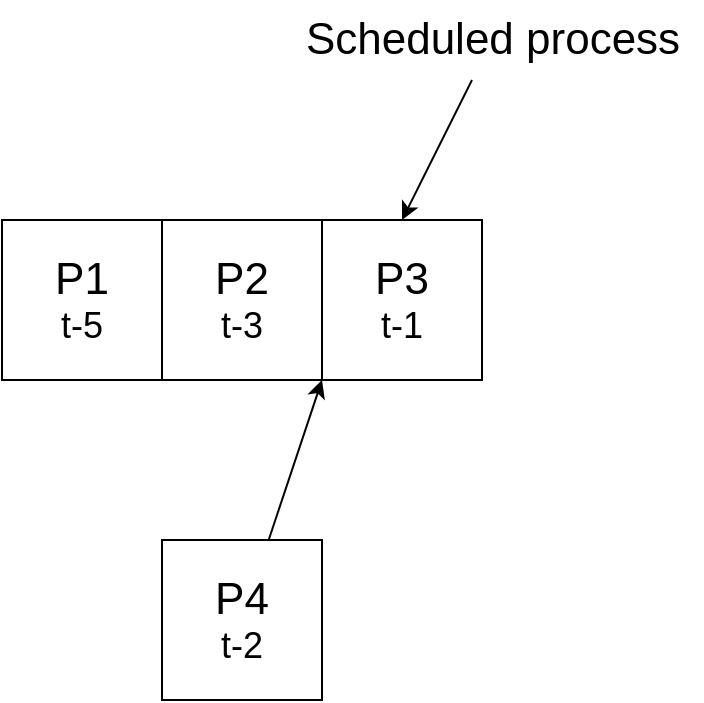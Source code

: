 <mxfile version="26.1.0">
  <diagram name="Page-1" id="JULeqAp-HFAdYSnU9oUd">
    <mxGraphModel dx="1065" dy="840" grid="1" gridSize="10" guides="1" tooltips="1" connect="1" arrows="1" fold="1" page="1" pageScale="1" pageWidth="1169" pageHeight="827" math="0" shadow="0">
      <root>
        <mxCell id="0" />
        <mxCell id="1" parent="0" />
        <mxCell id="Xee5BQSJGhpbqoXsf3RB-1" value="&lt;div&gt;&lt;font style=&quot;font-size: 22px;&quot;&gt;P1&lt;/font&gt;&lt;/div&gt;&lt;div&gt;&lt;font style=&quot;font-size: 18px;&quot;&gt;t-5&lt;/font&gt;&lt;/div&gt;" style="whiteSpace=wrap;html=1;aspect=fixed;" vertex="1" parent="1">
          <mxGeometry x="360" y="320" width="80" height="80" as="geometry" />
        </mxCell>
        <mxCell id="Xee5BQSJGhpbqoXsf3RB-2" value="&lt;div&gt;&lt;font style=&quot;font-size: 22px;&quot;&gt;P2&lt;/font&gt;&lt;/div&gt;&lt;div&gt;&lt;font style=&quot;font-size: 18px;&quot;&gt;t-3&lt;/font&gt;&lt;/div&gt;" style="whiteSpace=wrap;html=1;aspect=fixed;" vertex="1" parent="1">
          <mxGeometry x="440" y="320" width="80" height="80" as="geometry" />
        </mxCell>
        <mxCell id="Xee5BQSJGhpbqoXsf3RB-3" value="&lt;div&gt;&lt;font style=&quot;font-size: 22px;&quot;&gt;P3&lt;/font&gt;&lt;/div&gt;&lt;div&gt;&lt;font style=&quot;font-size: 18px;&quot;&gt;t-1&lt;/font&gt;&lt;/div&gt;" style="whiteSpace=wrap;html=1;aspect=fixed;" vertex="1" parent="1">
          <mxGeometry x="520" y="320" width="80" height="80" as="geometry" />
        </mxCell>
        <mxCell id="Xee5BQSJGhpbqoXsf3RB-6" style="rounded=0;orthogonalLoop=1;jettySize=auto;html=1;entryX=0;entryY=1;entryDx=0;entryDy=0;strokeColor=default;" edge="1" parent="1" source="Xee5BQSJGhpbqoXsf3RB-5" target="Xee5BQSJGhpbqoXsf3RB-3">
          <mxGeometry relative="1" as="geometry" />
        </mxCell>
        <mxCell id="Xee5BQSJGhpbqoXsf3RB-5" value="&lt;div&gt;&lt;font style=&quot;font-size: 22px;&quot;&gt;P4&lt;/font&gt;&lt;/div&gt;&lt;div&gt;&lt;font style=&quot;font-size: 18px;&quot;&gt;t-2&lt;/font&gt;&lt;/div&gt;" style="whiteSpace=wrap;html=1;aspect=fixed;" vertex="1" parent="1">
          <mxGeometry x="440" y="480" width="80" height="80" as="geometry" />
        </mxCell>
        <mxCell id="Xee5BQSJGhpbqoXsf3RB-9" style="rounded=0;orthogonalLoop=1;jettySize=auto;html=1;entryX=0.5;entryY=0;entryDx=0;entryDy=0;" edge="1" parent="1" source="Xee5BQSJGhpbqoXsf3RB-8" target="Xee5BQSJGhpbqoXsf3RB-3">
          <mxGeometry relative="1" as="geometry" />
        </mxCell>
        <mxCell id="Xee5BQSJGhpbqoXsf3RB-8" value="&lt;font style=&quot;font-size: 22px;&quot;&gt;Scheduled process&lt;/font&gt;" style="text;html=1;align=center;verticalAlign=middle;resizable=0;points=[];autosize=1;strokeColor=none;fillColor=none;" vertex="1" parent="1">
          <mxGeometry x="500" y="210" width="210" height="40" as="geometry" />
        </mxCell>
      </root>
    </mxGraphModel>
  </diagram>
</mxfile>
